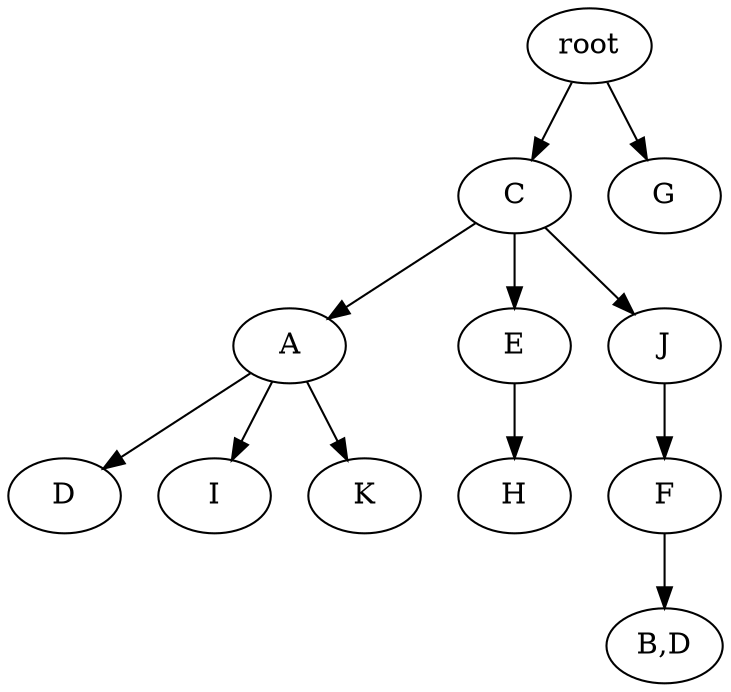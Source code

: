 strict digraph G {
	graph [name=G];
	0	 [label=root];
	2	 [label=C];
	0 -> 2;
	1	 [label=G];
	0 -> 1;
	4	 [label=A];
	9	 [label=D];
	4 -> 9;
	7	 [label=I];
	4 -> 7;
	8	 [label=K];
	4 -> 8;
	12	 [label="B,D"];
	2 -> 4;
	3	 [label=E];
	2 -> 3;
	5	 [label=J];
	2 -> 5;
	10	 [label=F];
	10 -> 12;
	6	 [label=H];
	3 -> 6;
	5 -> 10;
}

